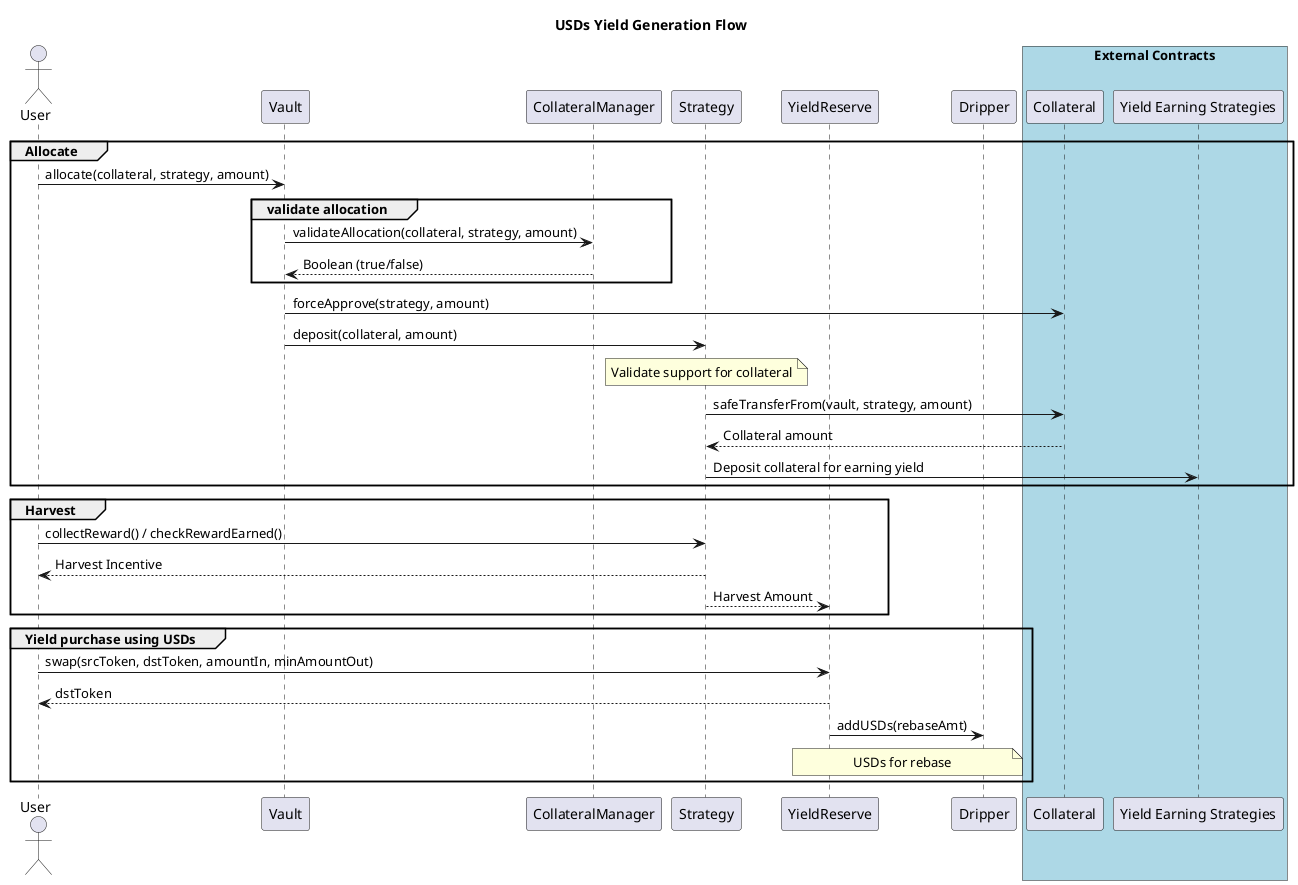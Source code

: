 @startuml USDs Yield Generation Flow

title USDs Yield Generation Flow
actor User
participant Vault
participant CollateralManager
participant Strategy
participant YieldReserve
participant Dripper
box "External Contracts" #LightBlue
    participant Collateral
    participant "Yield Earning Strategies" as YieldEarningStrategies
end box

group Allocate
    User -> Vault: allocate(collateral, strategy, amount)
    group validate allocation
        Vault -> CollateralManager: validateAllocation(collateral, strategy, amount)
        CollateralManager --> Vault: Boolean (true/false)
    end
    Vault -> Collateral: forceApprove(strategy, amount)
    Vault -> Strategy: deposit(collateral, amount)
    note over Strategy: Validate support for collateral
    Strategy -> Collateral: safeTransferFrom(vault, strategy, amount)
    Collateral --> Strategy: Collateral amount
    Strategy -> YieldEarningStrategies: Deposit collateral for earning yield
end

group Harvest
    User -> Strategy: collectReward() / checkRewardEarned()
    Strategy --> User: Harvest Incentive
    Strategy --> YieldReserve: Harvest Amount
end

group Yield purchase using USDs
    User -> YieldReserve: swap(srcToken, dstToken, amountIn, minAmountOut)
    YieldReserve --> User: dstToken
    YieldReserve -> Dripper: addUSDs(rebaseAmt)
    note over YieldReserve, Dripper: USDs for rebase
end

@enduml
